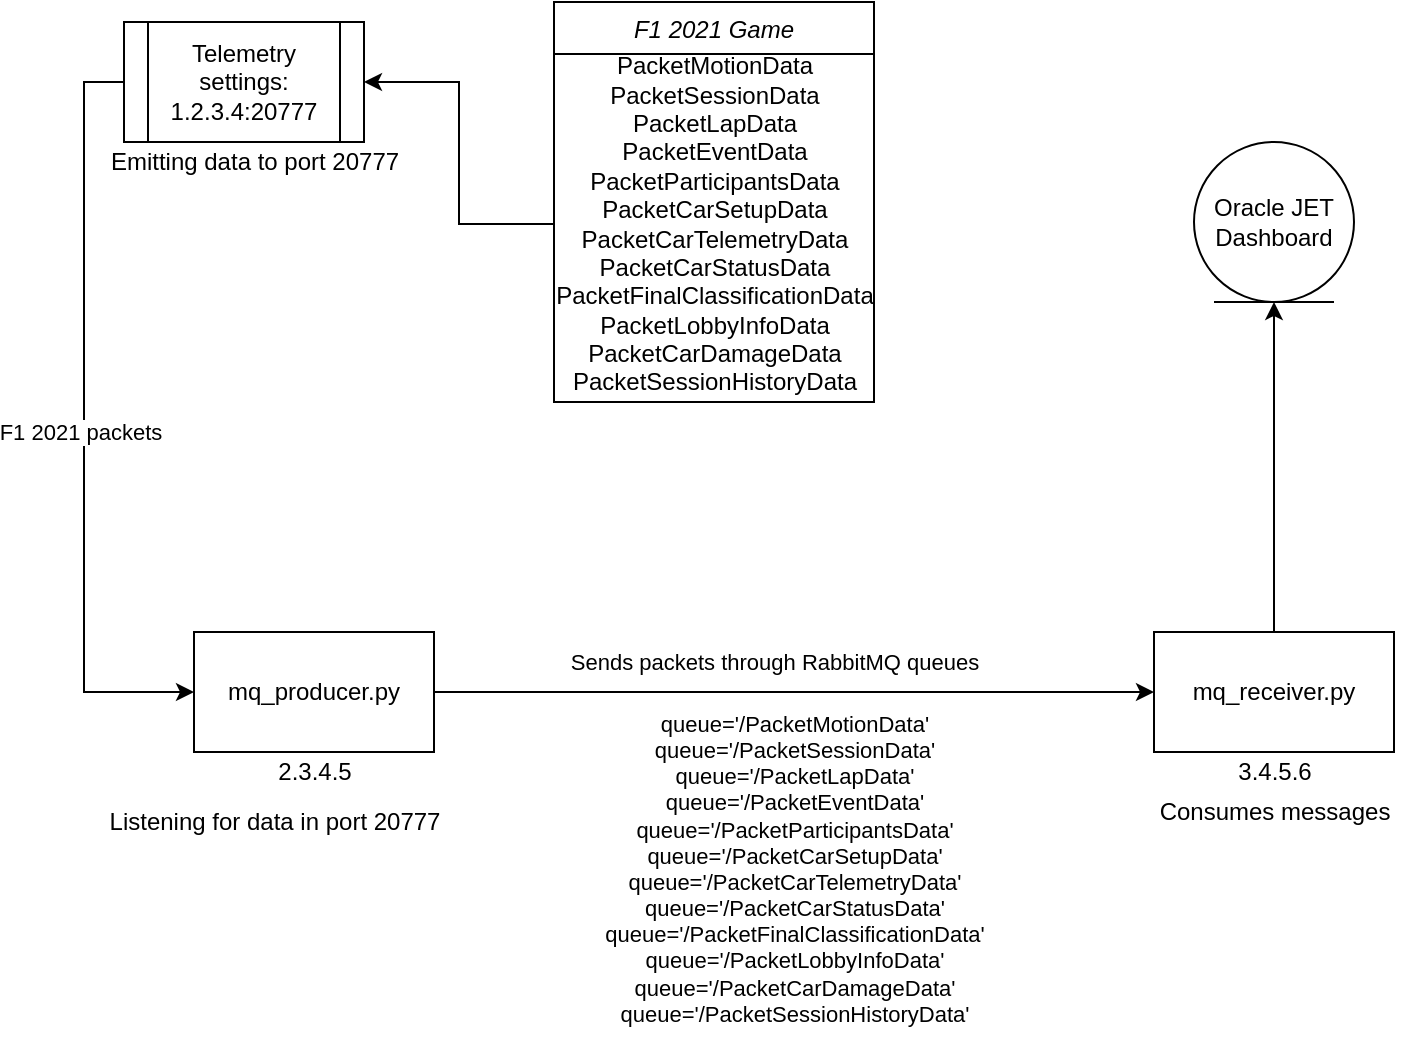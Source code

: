 <mxfile version="16.5.4" type="github">
  <diagram id="C5RBs43oDa-KdzZeNtuy" name="Page-1">
    <mxGraphModel dx="1422" dy="752" grid="1" gridSize="10" guides="1" tooltips="1" connect="1" arrows="1" fold="1" page="1" pageScale="1" pageWidth="827" pageHeight="1169" math="0" shadow="0">
      <root>
        <mxCell id="WIyWlLk6GJQsqaUBKTNV-0" />
        <mxCell id="WIyWlLk6GJQsqaUBKTNV-1" parent="WIyWlLk6GJQsqaUBKTNV-0" />
        <mxCell id="zkfFHV4jXpPFQw0GAbJ--0" value="F1 2021 Game" style="swimlane;fontStyle=2;align=center;verticalAlign=top;childLayout=stackLayout;horizontal=1;startSize=26;horizontalStack=0;resizeParent=1;resizeLast=0;collapsible=1;marginBottom=0;rounded=0;shadow=0;strokeWidth=1;" parent="WIyWlLk6GJQsqaUBKTNV-1" vertex="1">
          <mxGeometry x="280" y="20" width="160" height="200" as="geometry">
            <mxRectangle x="230" y="140" width="160" height="26" as="alternateBounds" />
          </mxGeometry>
        </mxCell>
        <mxCell id="GATDkKmrF6tu4sewQckp-8" value="PacketMotionData&lt;br&gt;PacketSessionData&lt;br&gt;PacketLapData&lt;br&gt;PacketEventData&lt;br&gt;&lt;div&gt;PacketParticipantsData&lt;/div&gt;&lt;div&gt;PacketCarSetupData&lt;/div&gt;&lt;div&gt;PacketCarTelemetryData&lt;/div&gt;&lt;div&gt;PacketCarStatusData&lt;/div&gt;&lt;div&gt;PacketFinalClassificationData&lt;/div&gt;&lt;div&gt;PacketLobbyInfoData&lt;/div&gt;&lt;div&gt;PacketCarDamageData&lt;/div&gt;&lt;div&gt;PacketSessionHistoryData&lt;br&gt;&lt;/div&gt;" style="text;html=1;align=center;verticalAlign=middle;resizable=0;points=[];autosize=1;strokeColor=none;fillColor=none;" vertex="1" parent="zkfFHV4jXpPFQw0GAbJ--0">
          <mxGeometry y="26" width="160" height="170" as="geometry" />
        </mxCell>
        <mxCell id="GATDkKmrF6tu4sewQckp-21" style="edgeStyle=orthogonalEdgeStyle;rounded=0;orthogonalLoop=1;jettySize=auto;html=1;exitX=1;exitY=0.5;exitDx=0;exitDy=0;entryX=0;entryY=0.5;entryDx=0;entryDy=0;" edge="1" parent="WIyWlLk6GJQsqaUBKTNV-1" source="GATDkKmrF6tu4sewQckp-0" target="GATDkKmrF6tu4sewQckp-1">
          <mxGeometry relative="1" as="geometry" />
        </mxCell>
        <mxCell id="GATDkKmrF6tu4sewQckp-22" value="&lt;div&gt;queue=&#39;/PacketMotionData&#39;&lt;br&gt;queue=&#39;/PacketSessionData&#39;&lt;br&gt;queue=&#39;/PacketLapData&#39;&lt;br&gt;queue=&#39;/PacketEventData&#39;&lt;br&gt;&lt;div&gt;queue=&#39;/PacketParticipantsData&#39;&lt;/div&gt;&lt;div&gt;queue=&#39;/PacketCarSetupData&#39;&lt;/div&gt;&lt;div&gt;queue=&#39;/PacketCarTelemetryData&#39;&lt;/div&gt;&lt;div&gt;queue=&#39;/PacketCarStatusData&#39;&lt;/div&gt;&lt;div&gt;queue=&#39;/PacketFinalClassificationData&#39;&lt;/div&gt;&lt;div&gt;queue=&#39;/PacketLobbyInfoData&#39;&lt;/div&gt;&lt;div&gt;queue=&#39;/PacketCarDamageData&#39;&lt;/div&gt;&lt;div&gt;queue=&#39;/PacketSessionHistoryData&#39;&lt;br&gt;&lt;/div&gt;&lt;/div&gt;&lt;div&gt;&lt;br&gt;&lt;/div&gt;" style="edgeLabel;html=1;align=center;verticalAlign=middle;resizable=0;points=[];" vertex="1" connectable="0" parent="GATDkKmrF6tu4sewQckp-21">
          <mxGeometry x="-0.089" y="1" relative="1" as="geometry">
            <mxPoint x="16" y="96" as="offset" />
          </mxGeometry>
        </mxCell>
        <mxCell id="GATDkKmrF6tu4sewQckp-23" value="Sends packets through RabbitMQ queues" style="edgeLabel;html=1;align=center;verticalAlign=middle;resizable=0;points=[];" vertex="1" connectable="0" parent="GATDkKmrF6tu4sewQckp-21">
          <mxGeometry x="-0.117" y="3" relative="1" as="geometry">
            <mxPoint x="11" y="-12" as="offset" />
          </mxGeometry>
        </mxCell>
        <mxCell id="GATDkKmrF6tu4sewQckp-0" value="mq_producer.py" style="rounded=0;whiteSpace=wrap;html=1;" vertex="1" parent="WIyWlLk6GJQsqaUBKTNV-1">
          <mxGeometry x="100" y="335" width="120" height="60" as="geometry" />
        </mxCell>
        <mxCell id="GATDkKmrF6tu4sewQckp-28" style="edgeStyle=orthogonalEdgeStyle;rounded=0;orthogonalLoop=1;jettySize=auto;html=1;exitX=0.5;exitY=0;exitDx=0;exitDy=0;entryX=0.5;entryY=1;entryDx=0;entryDy=0;" edge="1" parent="WIyWlLk6GJQsqaUBKTNV-1" source="GATDkKmrF6tu4sewQckp-1" target="GATDkKmrF6tu4sewQckp-25">
          <mxGeometry relative="1" as="geometry" />
        </mxCell>
        <mxCell id="GATDkKmrF6tu4sewQckp-1" value="&lt;div&gt;mq_receiver.py&lt;/div&gt;" style="rounded=0;whiteSpace=wrap;html=1;" vertex="1" parent="WIyWlLk6GJQsqaUBKTNV-1">
          <mxGeometry x="580" y="335" width="120" height="60" as="geometry" />
        </mxCell>
        <mxCell id="GATDkKmrF6tu4sewQckp-19" style="edgeStyle=orthogonalEdgeStyle;rounded=0;orthogonalLoop=1;jettySize=auto;html=1;exitX=0;exitY=0.5;exitDx=0;exitDy=0;entryX=0;entryY=0.5;entryDx=0;entryDy=0;" edge="1" parent="WIyWlLk6GJQsqaUBKTNV-1" source="GATDkKmrF6tu4sewQckp-13" target="GATDkKmrF6tu4sewQckp-0">
          <mxGeometry relative="1" as="geometry" />
        </mxCell>
        <mxCell id="GATDkKmrF6tu4sewQckp-20" value="F1 2021 packets" style="edgeLabel;html=1;align=center;verticalAlign=middle;resizable=0;points=[];" vertex="1" connectable="0" parent="GATDkKmrF6tu4sewQckp-19">
          <mxGeometry x="0.026" y="-2" relative="1" as="geometry">
            <mxPoint as="offset" />
          </mxGeometry>
        </mxCell>
        <mxCell id="GATDkKmrF6tu4sewQckp-13" value="Telemetry settings: 1.2.3.4:20777" style="shape=process;whiteSpace=wrap;html=1;backgroundOutline=1;" vertex="1" parent="WIyWlLk6GJQsqaUBKTNV-1">
          <mxGeometry x="65" y="30" width="120" height="60" as="geometry" />
        </mxCell>
        <mxCell id="GATDkKmrF6tu4sewQckp-14" value="&lt;div&gt;2.3.4.5&lt;/div&gt;" style="text;html=1;align=center;verticalAlign=middle;resizable=0;points=[];autosize=1;strokeColor=none;fillColor=none;" vertex="1" parent="WIyWlLk6GJQsqaUBKTNV-1">
          <mxGeometry x="135" y="395" width="50" height="20" as="geometry" />
        </mxCell>
        <mxCell id="GATDkKmrF6tu4sewQckp-15" value="&lt;div&gt;3.4.5.6&lt;/div&gt;" style="text;html=1;align=center;verticalAlign=middle;resizable=0;points=[];autosize=1;strokeColor=none;fillColor=none;" vertex="1" parent="WIyWlLk6GJQsqaUBKTNV-1">
          <mxGeometry x="615" y="395" width="50" height="20" as="geometry" />
        </mxCell>
        <mxCell id="GATDkKmrF6tu4sewQckp-16" value="Listening for data in port 20777" style="text;html=1;align=center;verticalAlign=middle;resizable=0;points=[];autosize=1;strokeColor=none;fillColor=none;" vertex="1" parent="WIyWlLk6GJQsqaUBKTNV-1">
          <mxGeometry x="45" y="420" width="190" height="20" as="geometry" />
        </mxCell>
        <mxCell id="GATDkKmrF6tu4sewQckp-17" value="Emitting data to port 20777" style="text;html=1;align=center;verticalAlign=middle;resizable=0;points=[];autosize=1;strokeColor=none;fillColor=none;" vertex="1" parent="WIyWlLk6GJQsqaUBKTNV-1">
          <mxGeometry x="50" y="90" width="160" height="20" as="geometry" />
        </mxCell>
        <mxCell id="GATDkKmrF6tu4sewQckp-18" style="edgeStyle=orthogonalEdgeStyle;rounded=0;orthogonalLoop=1;jettySize=auto;html=1;entryX=1;entryY=0.5;entryDx=0;entryDy=0;" edge="1" parent="WIyWlLk6GJQsqaUBKTNV-1" source="GATDkKmrF6tu4sewQckp-8" target="GATDkKmrF6tu4sewQckp-13">
          <mxGeometry relative="1" as="geometry" />
        </mxCell>
        <mxCell id="GATDkKmrF6tu4sewQckp-25" value="Oracle JET Dashboard" style="ellipse;shape=umlEntity;whiteSpace=wrap;html=1;" vertex="1" parent="WIyWlLk6GJQsqaUBKTNV-1">
          <mxGeometry x="600" y="90" width="80" height="80" as="geometry" />
        </mxCell>
        <mxCell id="GATDkKmrF6tu4sewQckp-30" value="Consumes messages" style="text;html=1;align=center;verticalAlign=middle;resizable=0;points=[];autosize=1;strokeColor=none;fillColor=none;" vertex="1" parent="WIyWlLk6GJQsqaUBKTNV-1">
          <mxGeometry x="570" y="415" width="140" height="20" as="geometry" />
        </mxCell>
      </root>
    </mxGraphModel>
  </diagram>
</mxfile>
